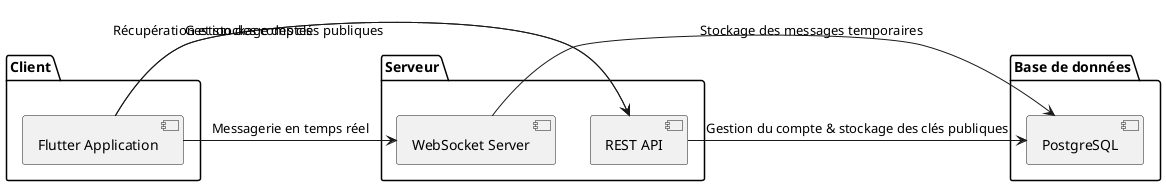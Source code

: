 @startuml architecture
package "Client" {
    [Flutter Application]
}

package "Serveur" {
    [REST API]
    [WebSocket Server]
}

package "Base de données" {
    [PostgreSQL]
}

[Flutter Application] -> [REST API] : Gestion des comptes
[Flutter Application] -> [REST API] : Récupération et stockage des clés publiques
[Flutter Application] -> [WebSocket Server] : Messagerie en temps réel
[REST API] -> [PostgreSQL] : Gestion du compte & stockage des clés publiques
[WebSocket Server] -> [PostgreSQL] : Stockage des messages temporaires
@enduml
